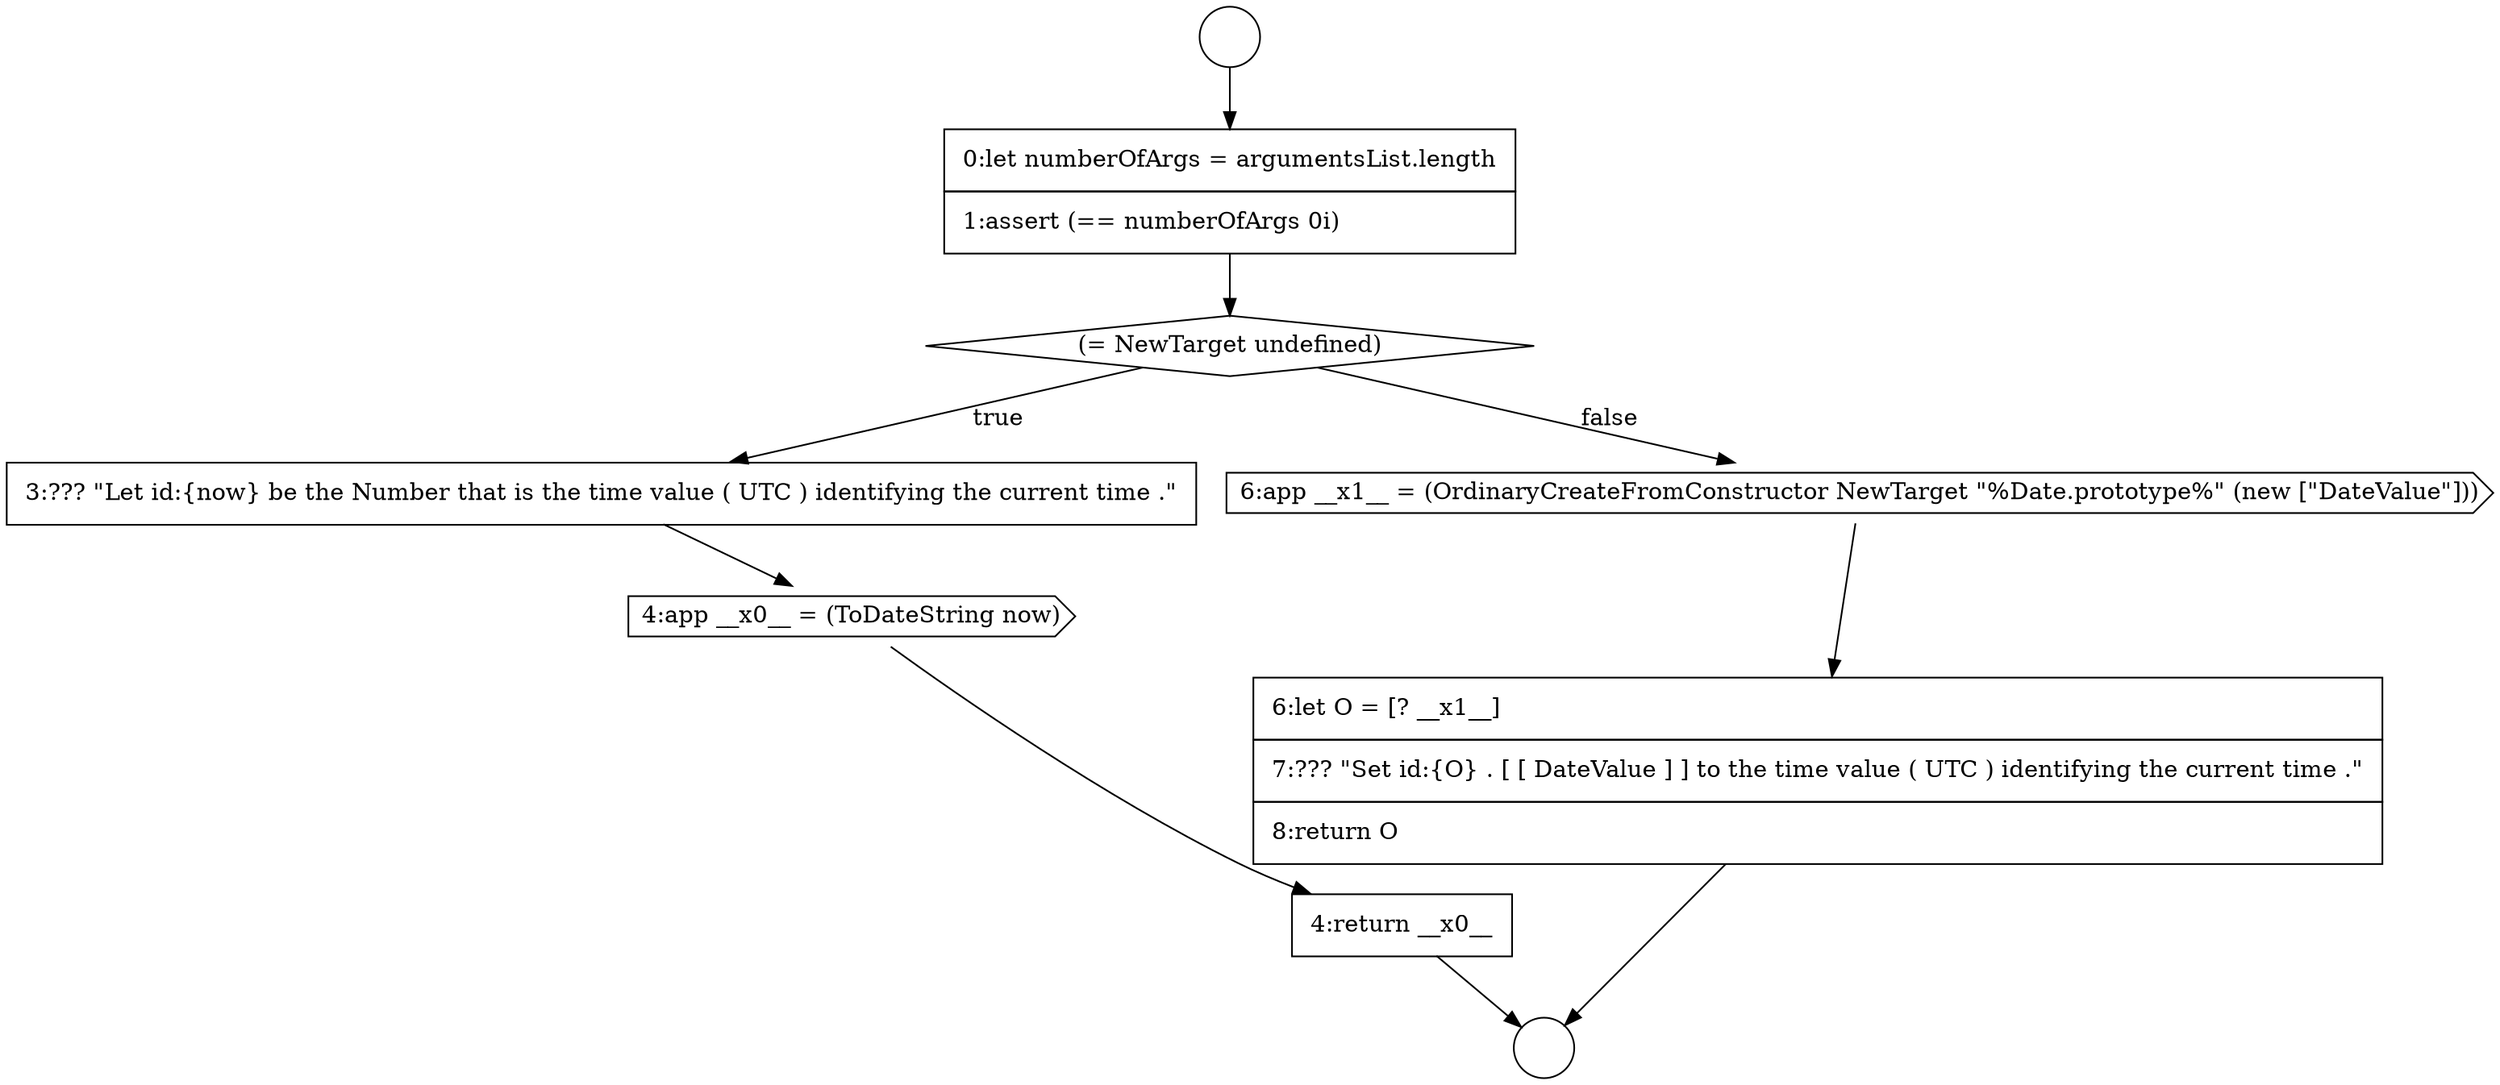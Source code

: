 digraph {
  node13234 [shape=circle label=" " color="black" fillcolor="white" style=filled]
  node13238 [shape=none, margin=0, label=<<font color="black">
    <table border="0" cellborder="1" cellspacing="0" cellpadding="10">
      <tr><td align="left">3:??? &quot;Let id:{now} be the Number that is the time value ( UTC ) identifying the current time .&quot;</td></tr>
    </table>
  </font>> color="black" fillcolor="white" style=filled]
  node13241 [shape=cds, label=<<font color="black">6:app __x1__ = (OrdinaryCreateFromConstructor NewTarget &quot;%Date.prototype%&quot; (new [&quot;DateValue&quot;]))</font>> color="black" fillcolor="white" style=filled]
  node13237 [shape=diamond, label=<<font color="black">(= NewTarget undefined)</font>> color="black" fillcolor="white" style=filled]
  node13240 [shape=none, margin=0, label=<<font color="black">
    <table border="0" cellborder="1" cellspacing="0" cellpadding="10">
      <tr><td align="left">4:return __x0__</td></tr>
    </table>
  </font>> color="black" fillcolor="white" style=filled]
  node13236 [shape=none, margin=0, label=<<font color="black">
    <table border="0" cellborder="1" cellspacing="0" cellpadding="10">
      <tr><td align="left">0:let numberOfArgs = argumentsList.length</td></tr>
      <tr><td align="left">1:assert (== numberOfArgs 0i)</td></tr>
    </table>
  </font>> color="black" fillcolor="white" style=filled]
  node13239 [shape=cds, label=<<font color="black">4:app __x0__ = (ToDateString now)</font>> color="black" fillcolor="white" style=filled]
  node13242 [shape=none, margin=0, label=<<font color="black">
    <table border="0" cellborder="1" cellspacing="0" cellpadding="10">
      <tr><td align="left">6:let O = [? __x1__]</td></tr>
      <tr><td align="left">7:??? &quot;Set id:{O} . [ [ DateValue ] ] to the time value ( UTC ) identifying the current time .&quot;</td></tr>
      <tr><td align="left">8:return O</td></tr>
    </table>
  </font>> color="black" fillcolor="white" style=filled]
  node13235 [shape=circle label=" " color="black" fillcolor="white" style=filled]
  node13242 -> node13235 [ color="black"]
  node13236 -> node13237 [ color="black"]
  node13237 -> node13238 [label=<<font color="black">true</font>> color="black"]
  node13237 -> node13241 [label=<<font color="black">false</font>> color="black"]
  node13241 -> node13242 [ color="black"]
  node13239 -> node13240 [ color="black"]
  node13238 -> node13239 [ color="black"]
  node13240 -> node13235 [ color="black"]
  node13234 -> node13236 [ color="black"]
}
